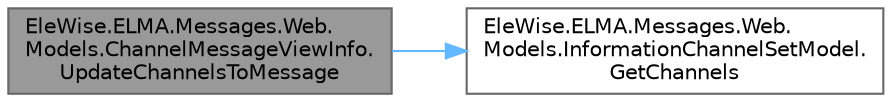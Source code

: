digraph "EleWise.ELMA.Messages.Web.Models.ChannelMessageViewInfo.UpdateChannelsToMessage"
{
 // LATEX_PDF_SIZE
  bgcolor="transparent";
  edge [fontname=Helvetica,fontsize=10,labelfontname=Helvetica,labelfontsize=10];
  node [fontname=Helvetica,fontsize=10,shape=box,height=0.2,width=0.4];
  rankdir="LR";
  Node1 [id="Node000001",label="EleWise.ELMA.Messages.Web.\lModels.ChannelMessageViewInfo.\lUpdateChannelsToMessage",height=0.2,width=0.4,color="gray40", fillcolor="grey60", style="filled", fontcolor="black",tooltip="Обновляет инфоканалы у сообщения."];
  Node1 -> Node2 [id="edge1_Node000001_Node000002",color="steelblue1",style="solid",tooltip=" "];
  Node2 [id="Node000002",label="EleWise.ELMA.Messages.Web.\lModels.InformationChannelSetModel.\lGetChannels",height=0.2,width=0.4,color="grey40", fillcolor="white", style="filled",URL="$class_ele_wise_1_1_e_l_m_a_1_1_messages_1_1_web_1_1_models_1_1_information_channel_set_model.html#a000ccdb3b7b1c21cb77b157bc9747432",tooltip="Выбранные каналы для отправки сообщения"];
}
